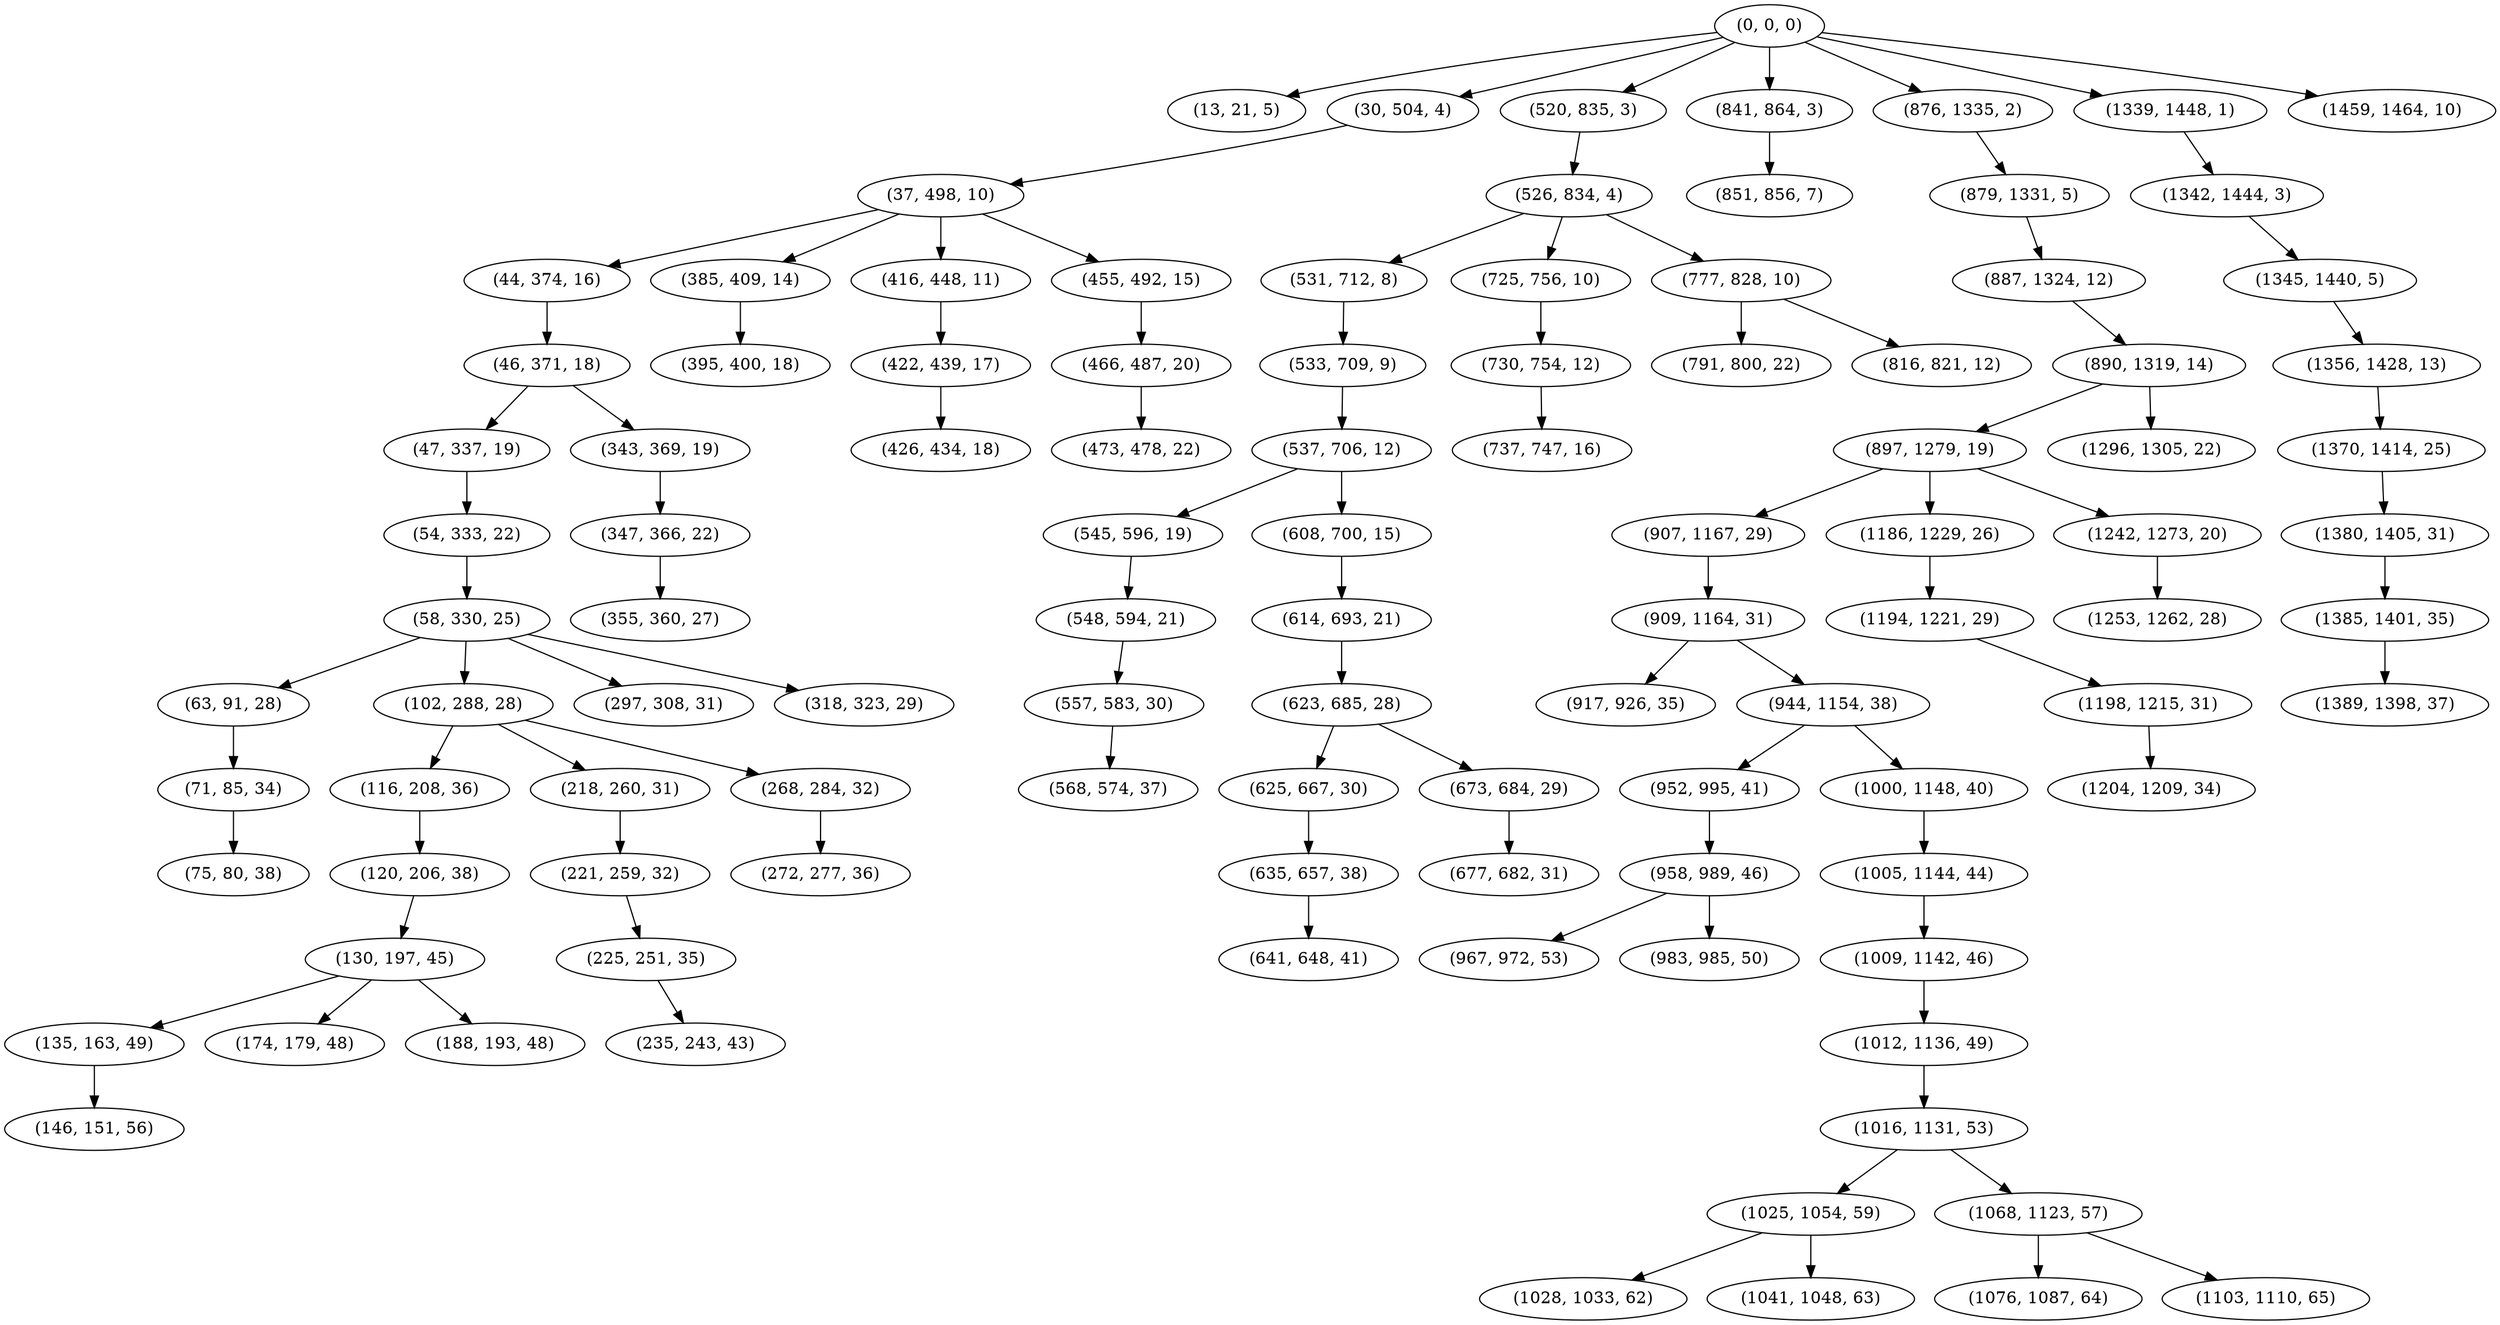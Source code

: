 digraph tree {
    "(0, 0, 0)";
    "(13, 21, 5)";
    "(30, 504, 4)";
    "(37, 498, 10)";
    "(44, 374, 16)";
    "(46, 371, 18)";
    "(47, 337, 19)";
    "(54, 333, 22)";
    "(58, 330, 25)";
    "(63, 91, 28)";
    "(71, 85, 34)";
    "(75, 80, 38)";
    "(102, 288, 28)";
    "(116, 208, 36)";
    "(120, 206, 38)";
    "(130, 197, 45)";
    "(135, 163, 49)";
    "(146, 151, 56)";
    "(174, 179, 48)";
    "(188, 193, 48)";
    "(218, 260, 31)";
    "(221, 259, 32)";
    "(225, 251, 35)";
    "(235, 243, 43)";
    "(268, 284, 32)";
    "(272, 277, 36)";
    "(297, 308, 31)";
    "(318, 323, 29)";
    "(343, 369, 19)";
    "(347, 366, 22)";
    "(355, 360, 27)";
    "(385, 409, 14)";
    "(395, 400, 18)";
    "(416, 448, 11)";
    "(422, 439, 17)";
    "(426, 434, 18)";
    "(455, 492, 15)";
    "(466, 487, 20)";
    "(473, 478, 22)";
    "(520, 835, 3)";
    "(526, 834, 4)";
    "(531, 712, 8)";
    "(533, 709, 9)";
    "(537, 706, 12)";
    "(545, 596, 19)";
    "(548, 594, 21)";
    "(557, 583, 30)";
    "(568, 574, 37)";
    "(608, 700, 15)";
    "(614, 693, 21)";
    "(623, 685, 28)";
    "(625, 667, 30)";
    "(635, 657, 38)";
    "(641, 648, 41)";
    "(673, 684, 29)";
    "(677, 682, 31)";
    "(725, 756, 10)";
    "(730, 754, 12)";
    "(737, 747, 16)";
    "(777, 828, 10)";
    "(791, 800, 22)";
    "(816, 821, 12)";
    "(841, 864, 3)";
    "(851, 856, 7)";
    "(876, 1335, 2)";
    "(879, 1331, 5)";
    "(887, 1324, 12)";
    "(890, 1319, 14)";
    "(897, 1279, 19)";
    "(907, 1167, 29)";
    "(909, 1164, 31)";
    "(917, 926, 35)";
    "(944, 1154, 38)";
    "(952, 995, 41)";
    "(958, 989, 46)";
    "(967, 972, 53)";
    "(983, 985, 50)";
    "(1000, 1148, 40)";
    "(1005, 1144, 44)";
    "(1009, 1142, 46)";
    "(1012, 1136, 49)";
    "(1016, 1131, 53)";
    "(1025, 1054, 59)";
    "(1028, 1033, 62)";
    "(1041, 1048, 63)";
    "(1068, 1123, 57)";
    "(1076, 1087, 64)";
    "(1103, 1110, 65)";
    "(1186, 1229, 26)";
    "(1194, 1221, 29)";
    "(1198, 1215, 31)";
    "(1204, 1209, 34)";
    "(1242, 1273, 20)";
    "(1253, 1262, 28)";
    "(1296, 1305, 22)";
    "(1339, 1448, 1)";
    "(1342, 1444, 3)";
    "(1345, 1440, 5)";
    "(1356, 1428, 13)";
    "(1370, 1414, 25)";
    "(1380, 1405, 31)";
    "(1385, 1401, 35)";
    "(1389, 1398, 37)";
    "(1459, 1464, 10)";
    "(0, 0, 0)" -> "(13, 21, 5)";
    "(0, 0, 0)" -> "(30, 504, 4)";
    "(0, 0, 0)" -> "(520, 835, 3)";
    "(0, 0, 0)" -> "(841, 864, 3)";
    "(0, 0, 0)" -> "(876, 1335, 2)";
    "(0, 0, 0)" -> "(1339, 1448, 1)";
    "(0, 0, 0)" -> "(1459, 1464, 10)";
    "(30, 504, 4)" -> "(37, 498, 10)";
    "(37, 498, 10)" -> "(44, 374, 16)";
    "(37, 498, 10)" -> "(385, 409, 14)";
    "(37, 498, 10)" -> "(416, 448, 11)";
    "(37, 498, 10)" -> "(455, 492, 15)";
    "(44, 374, 16)" -> "(46, 371, 18)";
    "(46, 371, 18)" -> "(47, 337, 19)";
    "(46, 371, 18)" -> "(343, 369, 19)";
    "(47, 337, 19)" -> "(54, 333, 22)";
    "(54, 333, 22)" -> "(58, 330, 25)";
    "(58, 330, 25)" -> "(63, 91, 28)";
    "(58, 330, 25)" -> "(102, 288, 28)";
    "(58, 330, 25)" -> "(297, 308, 31)";
    "(58, 330, 25)" -> "(318, 323, 29)";
    "(63, 91, 28)" -> "(71, 85, 34)";
    "(71, 85, 34)" -> "(75, 80, 38)";
    "(102, 288, 28)" -> "(116, 208, 36)";
    "(102, 288, 28)" -> "(218, 260, 31)";
    "(102, 288, 28)" -> "(268, 284, 32)";
    "(116, 208, 36)" -> "(120, 206, 38)";
    "(120, 206, 38)" -> "(130, 197, 45)";
    "(130, 197, 45)" -> "(135, 163, 49)";
    "(130, 197, 45)" -> "(174, 179, 48)";
    "(130, 197, 45)" -> "(188, 193, 48)";
    "(135, 163, 49)" -> "(146, 151, 56)";
    "(218, 260, 31)" -> "(221, 259, 32)";
    "(221, 259, 32)" -> "(225, 251, 35)";
    "(225, 251, 35)" -> "(235, 243, 43)";
    "(268, 284, 32)" -> "(272, 277, 36)";
    "(343, 369, 19)" -> "(347, 366, 22)";
    "(347, 366, 22)" -> "(355, 360, 27)";
    "(385, 409, 14)" -> "(395, 400, 18)";
    "(416, 448, 11)" -> "(422, 439, 17)";
    "(422, 439, 17)" -> "(426, 434, 18)";
    "(455, 492, 15)" -> "(466, 487, 20)";
    "(466, 487, 20)" -> "(473, 478, 22)";
    "(520, 835, 3)" -> "(526, 834, 4)";
    "(526, 834, 4)" -> "(531, 712, 8)";
    "(526, 834, 4)" -> "(725, 756, 10)";
    "(526, 834, 4)" -> "(777, 828, 10)";
    "(531, 712, 8)" -> "(533, 709, 9)";
    "(533, 709, 9)" -> "(537, 706, 12)";
    "(537, 706, 12)" -> "(545, 596, 19)";
    "(537, 706, 12)" -> "(608, 700, 15)";
    "(545, 596, 19)" -> "(548, 594, 21)";
    "(548, 594, 21)" -> "(557, 583, 30)";
    "(557, 583, 30)" -> "(568, 574, 37)";
    "(608, 700, 15)" -> "(614, 693, 21)";
    "(614, 693, 21)" -> "(623, 685, 28)";
    "(623, 685, 28)" -> "(625, 667, 30)";
    "(623, 685, 28)" -> "(673, 684, 29)";
    "(625, 667, 30)" -> "(635, 657, 38)";
    "(635, 657, 38)" -> "(641, 648, 41)";
    "(673, 684, 29)" -> "(677, 682, 31)";
    "(725, 756, 10)" -> "(730, 754, 12)";
    "(730, 754, 12)" -> "(737, 747, 16)";
    "(777, 828, 10)" -> "(791, 800, 22)";
    "(777, 828, 10)" -> "(816, 821, 12)";
    "(841, 864, 3)" -> "(851, 856, 7)";
    "(876, 1335, 2)" -> "(879, 1331, 5)";
    "(879, 1331, 5)" -> "(887, 1324, 12)";
    "(887, 1324, 12)" -> "(890, 1319, 14)";
    "(890, 1319, 14)" -> "(897, 1279, 19)";
    "(890, 1319, 14)" -> "(1296, 1305, 22)";
    "(897, 1279, 19)" -> "(907, 1167, 29)";
    "(897, 1279, 19)" -> "(1186, 1229, 26)";
    "(897, 1279, 19)" -> "(1242, 1273, 20)";
    "(907, 1167, 29)" -> "(909, 1164, 31)";
    "(909, 1164, 31)" -> "(917, 926, 35)";
    "(909, 1164, 31)" -> "(944, 1154, 38)";
    "(944, 1154, 38)" -> "(952, 995, 41)";
    "(944, 1154, 38)" -> "(1000, 1148, 40)";
    "(952, 995, 41)" -> "(958, 989, 46)";
    "(958, 989, 46)" -> "(967, 972, 53)";
    "(958, 989, 46)" -> "(983, 985, 50)";
    "(1000, 1148, 40)" -> "(1005, 1144, 44)";
    "(1005, 1144, 44)" -> "(1009, 1142, 46)";
    "(1009, 1142, 46)" -> "(1012, 1136, 49)";
    "(1012, 1136, 49)" -> "(1016, 1131, 53)";
    "(1016, 1131, 53)" -> "(1025, 1054, 59)";
    "(1016, 1131, 53)" -> "(1068, 1123, 57)";
    "(1025, 1054, 59)" -> "(1028, 1033, 62)";
    "(1025, 1054, 59)" -> "(1041, 1048, 63)";
    "(1068, 1123, 57)" -> "(1076, 1087, 64)";
    "(1068, 1123, 57)" -> "(1103, 1110, 65)";
    "(1186, 1229, 26)" -> "(1194, 1221, 29)";
    "(1194, 1221, 29)" -> "(1198, 1215, 31)";
    "(1198, 1215, 31)" -> "(1204, 1209, 34)";
    "(1242, 1273, 20)" -> "(1253, 1262, 28)";
    "(1339, 1448, 1)" -> "(1342, 1444, 3)";
    "(1342, 1444, 3)" -> "(1345, 1440, 5)";
    "(1345, 1440, 5)" -> "(1356, 1428, 13)";
    "(1356, 1428, 13)" -> "(1370, 1414, 25)";
    "(1370, 1414, 25)" -> "(1380, 1405, 31)";
    "(1380, 1405, 31)" -> "(1385, 1401, 35)";
    "(1385, 1401, 35)" -> "(1389, 1398, 37)";
}
